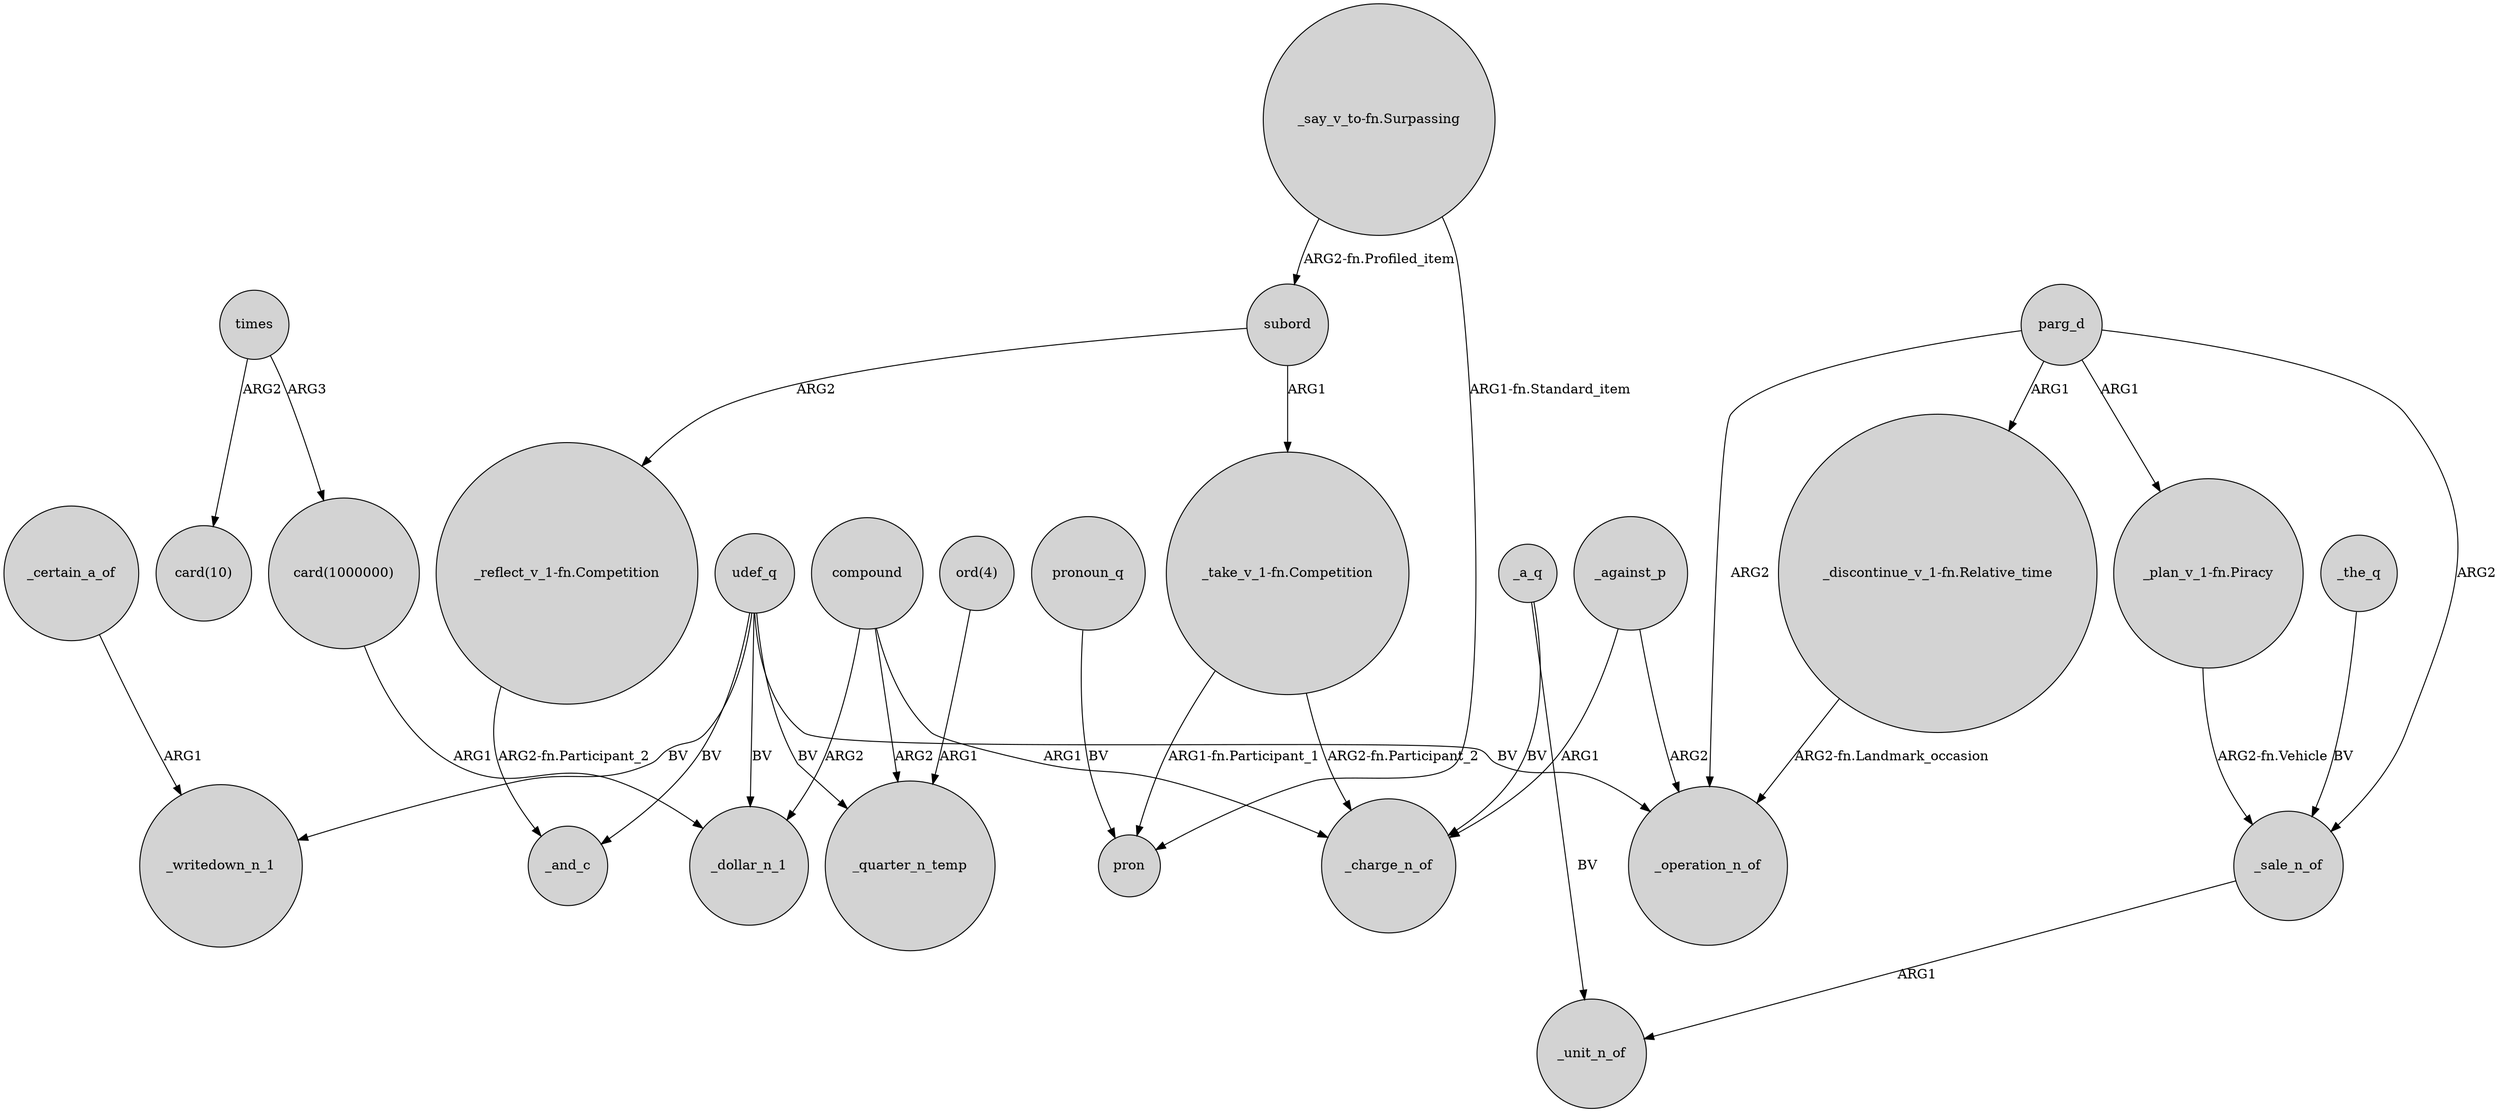 digraph {
	node [shape=circle style=filled]
	_certain_a_of -> _writedown_n_1 [label=ARG1]
	times -> "card(10)" [label=ARG2]
	"_take_v_1-fn.Competition" -> _charge_n_of [label="ARG2-fn.Participant_2"]
	times -> "card(1000000)" [label=ARG3]
	compound -> _dollar_n_1 [label=ARG2]
	_a_q -> _charge_n_of [label=BV]
	parg_d -> "_discontinue_v_1-fn.Relative_time" [label=ARG1]
	"_discontinue_v_1-fn.Relative_time" -> _operation_n_of [label="ARG2-fn.Landmark_occasion"]
	udef_q -> _and_c [label=BV]
	"_reflect_v_1-fn.Competition" -> _and_c [label="ARG2-fn.Participant_2"]
	pronoun_q -> pron [label=BV]
	compound -> _charge_n_of [label=ARG1]
	_against_p -> _charge_n_of [label=ARG1]
	parg_d -> _sale_n_of [label=ARG2]
	compound -> _quarter_n_temp [label=ARG2]
	"_plan_v_1-fn.Piracy" -> _sale_n_of [label="ARG2-fn.Vehicle"]
	udef_q -> _operation_n_of [label=BV]
	udef_q -> _dollar_n_1 [label=BV]
	"_say_v_to-fn.Surpassing" -> subord [label="ARG2-fn.Profiled_item"]
	"card(1000000)" -> _dollar_n_1 [label=ARG1]
	_sale_n_of -> _unit_n_of [label=ARG1]
	"_take_v_1-fn.Competition" -> pron [label="ARG1-fn.Participant_1"]
	"ord(4)" -> _quarter_n_temp [label=ARG1]
	_against_p -> _operation_n_of [label=ARG2]
	udef_q -> _quarter_n_temp [label=BV]
	subord -> "_take_v_1-fn.Competition" [label=ARG1]
	parg_d -> "_plan_v_1-fn.Piracy" [label=ARG1]
	subord -> "_reflect_v_1-fn.Competition" [label=ARG2]
	_the_q -> _sale_n_of [label=BV]
	parg_d -> _operation_n_of [label=ARG2]
	_a_q -> _unit_n_of [label=BV]
	udef_q -> _writedown_n_1 [label=BV]
	"_say_v_to-fn.Surpassing" -> pron [label="ARG1-fn.Standard_item"]
}
